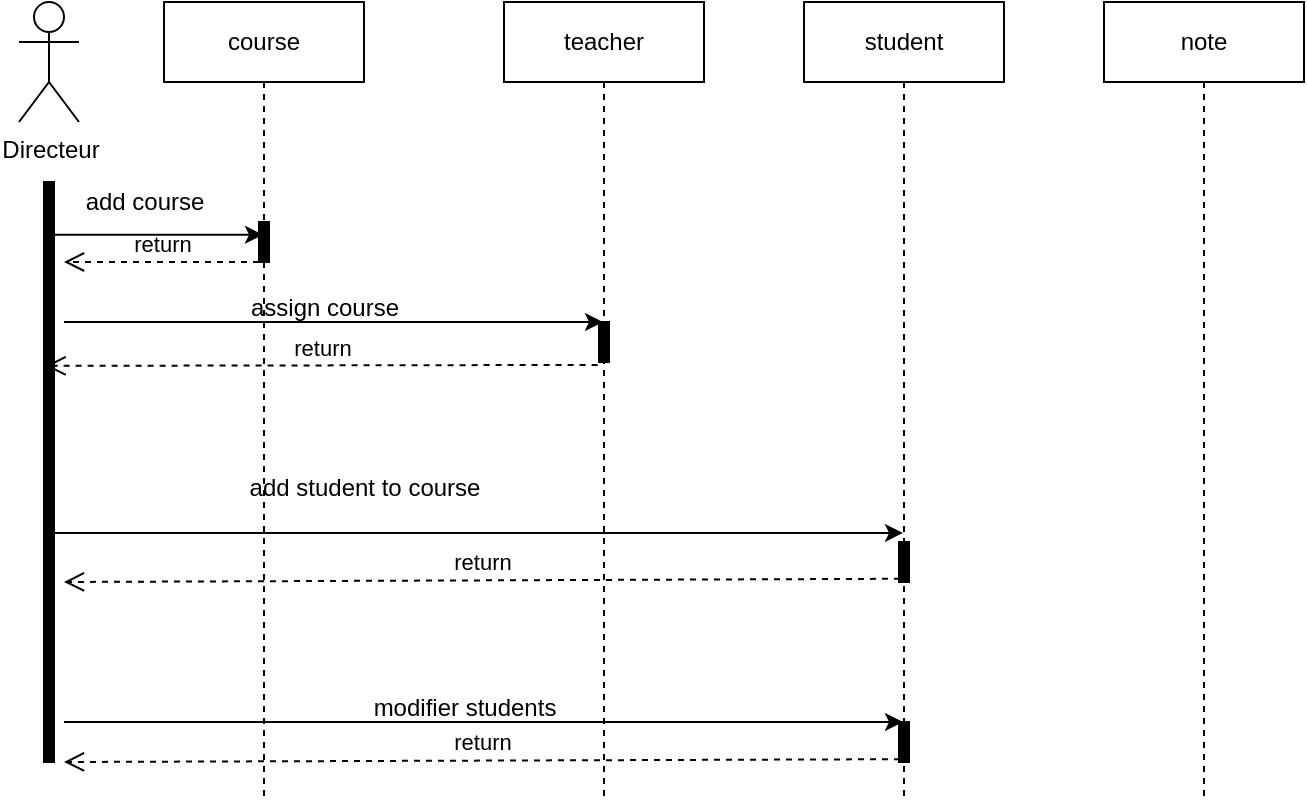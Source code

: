 <mxfile version="24.7.6">
  <diagram name="Page-1" id="DKGAmTH7IYVnLwG2p-rW">
    <mxGraphModel dx="1050" dy="565" grid="1" gridSize="10" guides="1" tooltips="1" connect="1" arrows="1" fold="1" page="1" pageScale="1" pageWidth="827" pageHeight="1169" math="0" shadow="0">
      <root>
        <mxCell id="0" />
        <mxCell id="1" parent="0" />
        <mxCell id="i1B-f_vfJnyZmSTUSLFz-1" value="Directeur" style="shape=umlActor;verticalLabelPosition=bottom;verticalAlign=top;html=1;outlineConnect=0;" parent="1" vertex="1">
          <mxGeometry x="37.5" y="40" width="30" height="60" as="geometry" />
        </mxCell>
        <mxCell id="i1B-f_vfJnyZmSTUSLFz-9" value="course" style="shape=umlLifeline;perimeter=lifelinePerimeter;whiteSpace=wrap;html=1;container=1;dropTarget=0;collapsible=0;recursiveResize=0;outlineConnect=0;portConstraint=eastwest;newEdgeStyle={&quot;edgeStyle&quot;:&quot;elbowEdgeStyle&quot;,&quot;elbow&quot;:&quot;vertical&quot;,&quot;curved&quot;:0,&quot;rounded&quot;:0};" parent="1" vertex="1">
          <mxGeometry x="110" y="40" width="100" height="400" as="geometry" />
        </mxCell>
        <mxCell id="i1B-f_vfJnyZmSTUSLFz-10" value="teacher" style="shape=umlLifeline;perimeter=lifelinePerimeter;whiteSpace=wrap;html=1;container=1;dropTarget=0;collapsible=0;recursiveResize=0;outlineConnect=0;portConstraint=eastwest;newEdgeStyle={&quot;edgeStyle&quot;:&quot;elbowEdgeStyle&quot;,&quot;elbow&quot;:&quot;vertical&quot;,&quot;curved&quot;:0,&quot;rounded&quot;:0};" parent="1" vertex="1">
          <mxGeometry x="280" y="40" width="100" height="400" as="geometry" />
        </mxCell>
        <mxCell id="i1B-f_vfJnyZmSTUSLFz-11" value="student" style="shape=umlLifeline;perimeter=lifelinePerimeter;whiteSpace=wrap;html=1;container=1;dropTarget=0;collapsible=0;recursiveResize=0;outlineConnect=0;portConstraint=eastwest;newEdgeStyle={&quot;edgeStyle&quot;:&quot;elbowEdgeStyle&quot;,&quot;elbow&quot;:&quot;vertical&quot;,&quot;curved&quot;:0,&quot;rounded&quot;:0};" parent="1" vertex="1">
          <mxGeometry x="430" y="40" width="100" height="400" as="geometry" />
        </mxCell>
        <mxCell id="i1B-f_vfJnyZmSTUSLFz-12" value="note" style="shape=umlLifeline;perimeter=lifelinePerimeter;whiteSpace=wrap;html=1;container=1;dropTarget=0;collapsible=0;recursiveResize=0;outlineConnect=0;portConstraint=eastwest;newEdgeStyle={&quot;edgeStyle&quot;:&quot;elbowEdgeStyle&quot;,&quot;elbow&quot;:&quot;vertical&quot;,&quot;curved&quot;:0,&quot;rounded&quot;:0};" parent="1" vertex="1">
          <mxGeometry x="580" y="40" width="100" height="400" as="geometry" />
        </mxCell>
        <mxCell id="i1B-f_vfJnyZmSTUSLFz-13" value="" style="html=1;points=[];perimeter=orthogonalPerimeter;fillColor=strokeColor;" parent="1" vertex="1">
          <mxGeometry x="50" y="130" width="5" height="290" as="geometry" />
        </mxCell>
        <mxCell id="i1B-f_vfJnyZmSTUSLFz-15" value="return" style="endArrow=open;startArrow=none;endFill=0;startFill=0;endSize=8;html=1;verticalAlign=bottom;dashed=1;labelBackgroundColor=none;rounded=0;" parent="1" source="i1B-f_vfJnyZmSTUSLFz-23" edge="1">
          <mxGeometry width="160" relative="1" as="geometry">
            <mxPoint x="90" y="230" as="sourcePoint" />
            <mxPoint x="60" y="170" as="targetPoint" />
          </mxGeometry>
        </mxCell>
        <mxCell id="i1B-f_vfJnyZmSTUSLFz-16" value="add course" style="text;html=1;align=center;verticalAlign=middle;resizable=0;points=[];autosize=1;strokeColor=none;fillColor=none;" parent="1" vertex="1">
          <mxGeometry x="60" y="125" width="80" height="30" as="geometry" />
        </mxCell>
        <mxCell id="i1B-f_vfJnyZmSTUSLFz-17" value="" style="endArrow=classic;html=1;rounded=0;" parent="1" target="i1B-f_vfJnyZmSTUSLFz-10" edge="1">
          <mxGeometry width="50" height="50" relative="1" as="geometry">
            <mxPoint x="60" y="200" as="sourcePoint" />
            <mxPoint x="240" y="210" as="targetPoint" />
            <Array as="points">
              <mxPoint x="200" y="200" />
            </Array>
          </mxGeometry>
        </mxCell>
        <mxCell id="i1B-f_vfJnyZmSTUSLFz-18" value="assign course" style="text;html=1;align=center;verticalAlign=middle;resizable=0;points=[];autosize=1;strokeColor=none;fillColor=none;" parent="1" vertex="1">
          <mxGeometry x="140" y="178" width="100" height="30" as="geometry" />
        </mxCell>
        <mxCell id="i1B-f_vfJnyZmSTUSLFz-19" value="" style="html=1;points=[];perimeter=orthogonalPerimeter;fillColor=strokeColor;align=left;verticalAlign=top;spacingLeft=10;" parent="1" vertex="1">
          <mxGeometry x="327.5" y="200" width="5" height="20" as="geometry" />
        </mxCell>
        <mxCell id="i1B-f_vfJnyZmSTUSLFz-20" value="" style="endArrow=classic;html=1;rounded=0;exitX=0.8;exitY=0.091;exitDx=0;exitDy=0;exitPerimeter=0;" parent="1" source="i1B-f_vfJnyZmSTUSLFz-13" target="i1B-f_vfJnyZmSTUSLFz-9" edge="1">
          <mxGeometry width="50" height="50" relative="1" as="geometry">
            <mxPoint x="60" y="197" as="sourcePoint" />
            <mxPoint x="160" y="197" as="targetPoint" />
          </mxGeometry>
        </mxCell>
        <mxCell id="i1B-f_vfJnyZmSTUSLFz-22" value="return" style="endArrow=open;startArrow=none;endFill=0;startFill=0;endSize=8;html=1;verticalAlign=bottom;dashed=1;labelBackgroundColor=none;rounded=0;exitX=-0.14;exitY=1.073;exitDx=0;exitDy=0;exitPerimeter=0;entryX=0.16;entryY=0.317;entryDx=0;entryDy=0;entryPerimeter=0;" parent="1" source="i1B-f_vfJnyZmSTUSLFz-19" edge="1" target="i1B-f_vfJnyZmSTUSLFz-13">
          <mxGeometry width="160" relative="1" as="geometry">
            <mxPoint x="170" y="180" as="sourcePoint" />
            <mxPoint x="60" y="231" as="targetPoint" />
          </mxGeometry>
        </mxCell>
        <mxCell id="i1B-f_vfJnyZmSTUSLFz-24" value="" style="endArrow=open;startArrow=none;endFill=0;startFill=0;endSize=8;html=1;verticalAlign=bottom;dashed=1;labelBackgroundColor=none;rounded=0;" parent="1" source="i1B-f_vfJnyZmSTUSLFz-9" target="i1B-f_vfJnyZmSTUSLFz-23" edge="1">
          <mxGeometry width="160" relative="1" as="geometry">
            <mxPoint x="160" y="170" as="sourcePoint" />
            <mxPoint x="60" y="170" as="targetPoint" />
          </mxGeometry>
        </mxCell>
        <mxCell id="i1B-f_vfJnyZmSTUSLFz-23" value="" style="html=1;points=[];perimeter=orthogonalPerimeter;fillColor=strokeColor;" parent="1" vertex="1">
          <mxGeometry x="157.5" y="150" width="5" height="20" as="geometry" />
        </mxCell>
        <mxCell id="i1B-f_vfJnyZmSTUSLFz-27" value="" style="endArrow=classic;html=1;rounded=0;exitX=0.32;exitY=0.605;exitDx=0;exitDy=0;exitPerimeter=0;" parent="1" source="i1B-f_vfJnyZmSTUSLFz-13" target="i1B-f_vfJnyZmSTUSLFz-11" edge="1">
          <mxGeometry width="50" height="50" relative="1" as="geometry">
            <mxPoint x="64" y="165" as="sourcePoint" />
            <mxPoint x="250" y="300" as="targetPoint" />
          </mxGeometry>
        </mxCell>
        <mxCell id="i1B-f_vfJnyZmSTUSLFz-28" value="add student to course" style="text;html=1;align=center;verticalAlign=middle;resizable=0;points=[];autosize=1;strokeColor=none;fillColor=none;" parent="1" vertex="1">
          <mxGeometry x="140" y="268" width="140" height="30" as="geometry" />
        </mxCell>
        <mxCell id="i1B-f_vfJnyZmSTUSLFz-30" value="" style="html=1;points=[];perimeter=orthogonalPerimeter;fillColor=strokeColor;" parent="1" vertex="1">
          <mxGeometry x="477.5" y="310" width="5" height="20" as="geometry" />
        </mxCell>
        <mxCell id="i1B-f_vfJnyZmSTUSLFz-31" value="return" style="endArrow=open;startArrow=none;endFill=0;startFill=0;endSize=8;html=1;verticalAlign=bottom;dashed=1;labelBackgroundColor=none;rounded=0;exitX=0.1;exitY=0.919;exitDx=0;exitDy=0;exitPerimeter=0;" parent="1" source="i1B-f_vfJnyZmSTUSLFz-30" edge="1">
          <mxGeometry width="160" relative="1" as="geometry">
            <mxPoint x="410" y="340" as="sourcePoint" />
            <mxPoint x="60" y="330" as="targetPoint" />
          </mxGeometry>
        </mxCell>
        <mxCell id="Xz6Ck8s1d1qLKp3yGDno-1" value="" style="endArrow=classic;html=1;rounded=0;" edge="1" parent="1" target="i1B-f_vfJnyZmSTUSLFz-11">
          <mxGeometry width="50" height="50" relative="1" as="geometry">
            <mxPoint x="60" y="400" as="sourcePoint" />
            <mxPoint x="440" y="270" as="targetPoint" />
          </mxGeometry>
        </mxCell>
        <mxCell id="Xz6Ck8s1d1qLKp3yGDno-2" value="" style="html=1;points=[];perimeter=orthogonalPerimeter;fillColor=strokeColor;" vertex="1" parent="1">
          <mxGeometry x="477.5" y="400" width="5" height="20" as="geometry" />
        </mxCell>
        <mxCell id="Xz6Ck8s1d1qLKp3yGDno-3" value="return" style="endArrow=open;startArrow=none;endFill=0;startFill=0;endSize=8;html=1;verticalAlign=bottom;dashed=1;labelBackgroundColor=none;rounded=0;exitX=0.1;exitY=0.93;exitDx=0;exitDy=0;exitPerimeter=0;" edge="1" parent="1" source="Xz6Ck8s1d1qLKp3yGDno-2">
          <mxGeometry width="160" relative="1" as="geometry">
            <mxPoint x="488" y="338" as="sourcePoint" />
            <mxPoint x="60" y="420" as="targetPoint" />
          </mxGeometry>
        </mxCell>
        <mxCell id="Xz6Ck8s1d1qLKp3yGDno-4" value="modifier students" style="text;html=1;align=center;verticalAlign=middle;resizable=0;points=[];autosize=1;strokeColor=none;fillColor=none;" vertex="1" parent="1">
          <mxGeometry x="205" y="378" width="110" height="30" as="geometry" />
        </mxCell>
      </root>
    </mxGraphModel>
  </diagram>
</mxfile>
